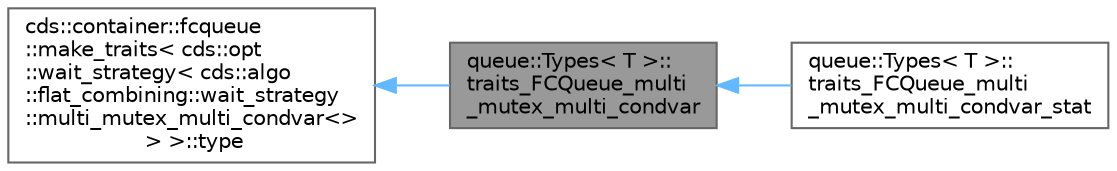 digraph "queue::Types&lt; T &gt;::traits_FCQueue_multi_mutex_multi_condvar"
{
 // LATEX_PDF_SIZE
  bgcolor="transparent";
  edge [fontname=Helvetica,fontsize=10,labelfontname=Helvetica,labelfontsize=10];
  node [fontname=Helvetica,fontsize=10,shape=box,height=0.2,width=0.4];
  rankdir="LR";
  Node1 [id="Node000001",label="queue::Types\< T \>::\ltraits_FCQueue_multi\l_mutex_multi_condvar",height=0.2,width=0.4,color="gray40", fillcolor="grey60", style="filled", fontcolor="black",tooltip=" "];
  Node2 -> Node1 [id="edge3_Node000001_Node000002",dir="back",color="steelblue1",style="solid",tooltip=" "];
  Node2 [id="Node000002",label="cds::container::fcqueue\l::make_traits\< cds::opt\l::wait_strategy\< cds::algo\l::flat_combining::wait_strategy\l::multi_mutex_multi_condvar\<\>\l \> \>::type",height=0.2,width=0.4,color="gray40", fillcolor="white", style="filled",tooltip=" "];
  Node1 -> Node3 [id="edge4_Node000001_Node000003",dir="back",color="steelblue1",style="solid",tooltip=" "];
  Node3 [id="Node000003",label="queue::Types\< T \>::\ltraits_FCQueue_multi\l_mutex_multi_condvar_stat",height=0.2,width=0.4,color="gray40", fillcolor="white", style="filled",URL="$structqueue_1_1_types_1_1traits___f_c_queue__multi__mutex__multi__condvar__stat.html",tooltip=" "];
}
